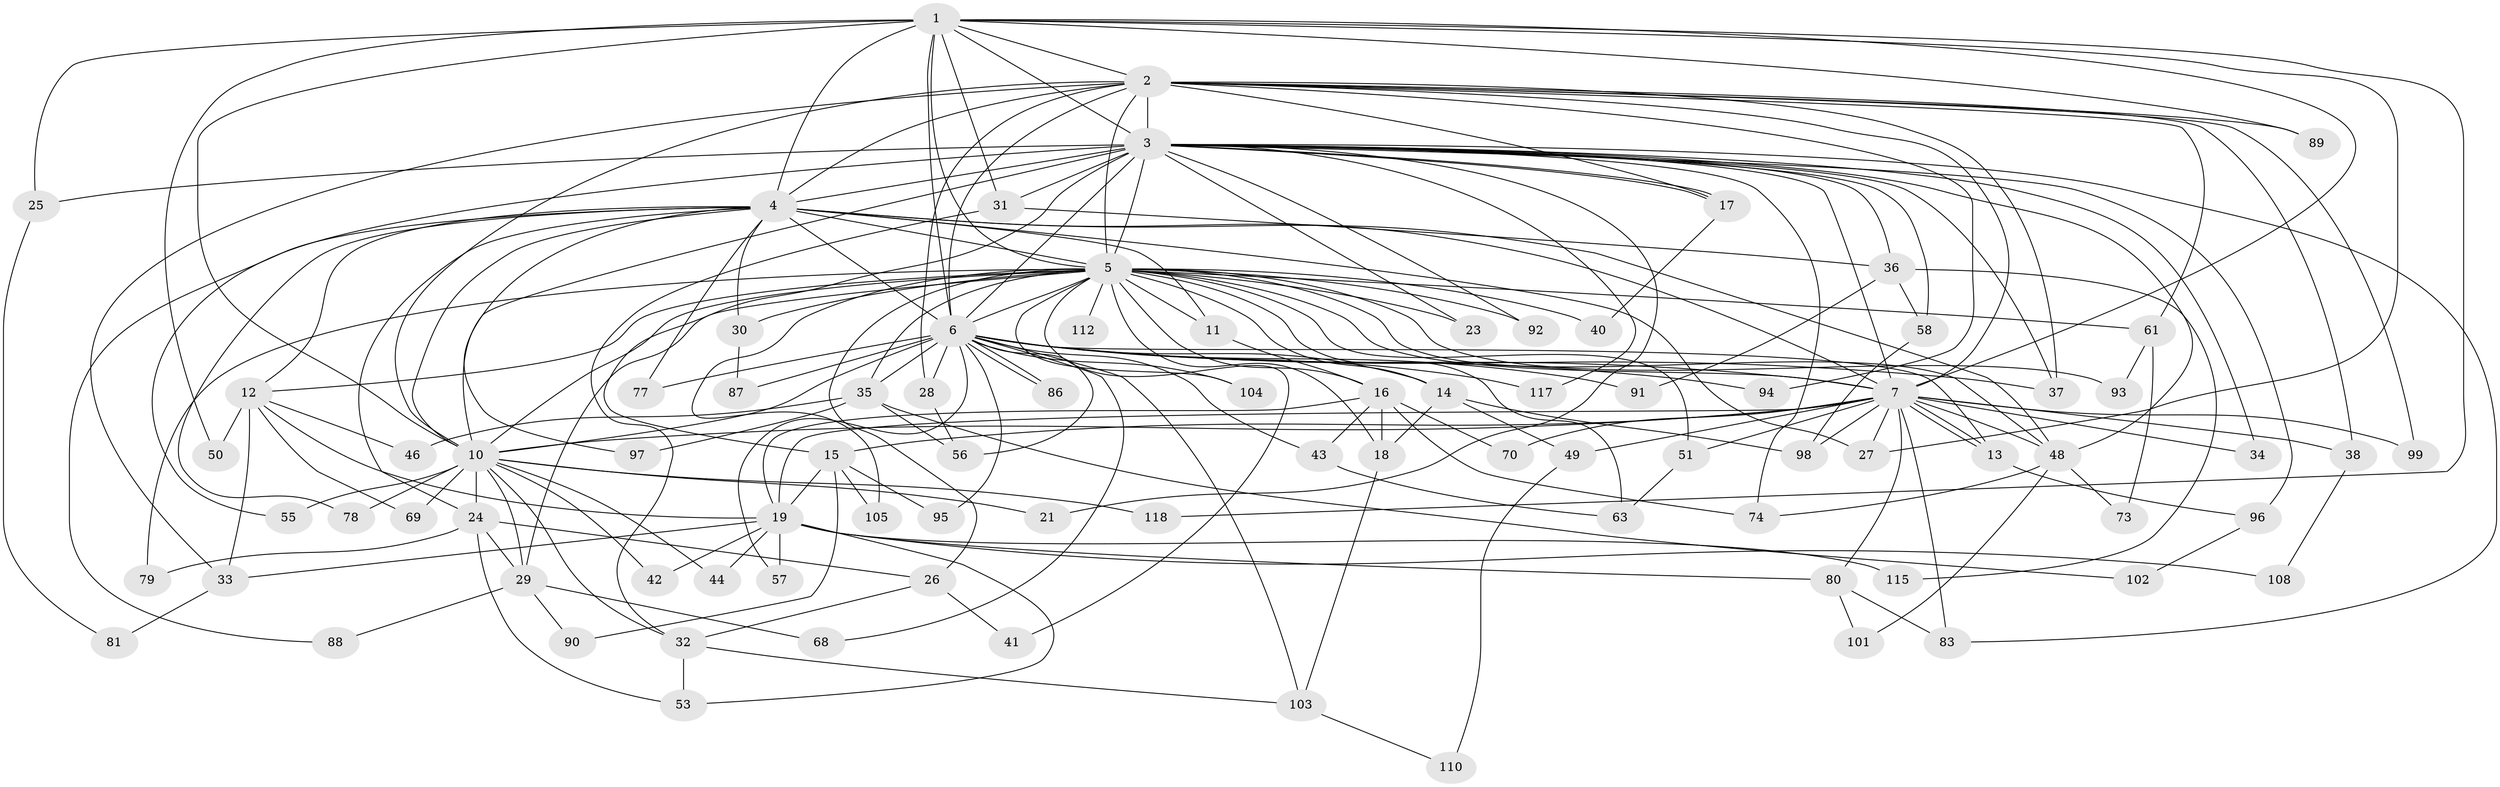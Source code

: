 // Generated by graph-tools (version 1.1) at 2025/51/02/27/25 19:51:42]
// undirected, 87 vertices, 204 edges
graph export_dot {
graph [start="1"]
  node [color=gray90,style=filled];
  1 [super="+22"];
  2 [super="+65"];
  3 [super="+8"];
  4 [super="+72"];
  5 [super="+9"];
  6 [super="+54"];
  7 [super="+64"];
  10 [super="+62"];
  11;
  12 [super="+66"];
  13 [super="+20"];
  14;
  15 [super="+85"];
  16 [super="+47"];
  17 [super="+71"];
  18 [super="+67"];
  19 [super="+59"];
  21;
  23;
  24 [super="+75"];
  25;
  26 [super="+82"];
  27 [super="+114"];
  28;
  29 [super="+106"];
  30;
  31;
  32 [super="+111"];
  33;
  34 [super="+100"];
  35 [super="+45"];
  36 [super="+39"];
  37 [super="+76"];
  38;
  40;
  41;
  42;
  43;
  44;
  46;
  48 [super="+60"];
  49 [super="+52"];
  50;
  51;
  53;
  55;
  56 [super="+116"];
  57;
  58;
  61;
  63 [super="+84"];
  68;
  69;
  70;
  73;
  74 [super="+109"];
  77;
  78;
  79;
  80 [super="+113"];
  81;
  83;
  86;
  87;
  88;
  89;
  90;
  91;
  92;
  93;
  94;
  95;
  96;
  97;
  98 [super="+107"];
  99;
  101;
  102;
  103;
  104;
  105;
  108;
  110;
  112;
  115;
  117;
  118;
  1 -- 2;
  1 -- 3 [weight=2];
  1 -- 4;
  1 -- 5 [weight=2];
  1 -- 6 [weight=2];
  1 -- 7;
  1 -- 10;
  1 -- 25;
  1 -- 27;
  1 -- 31;
  1 -- 50;
  1 -- 89;
  1 -- 118;
  2 -- 3 [weight=2];
  2 -- 4;
  2 -- 5 [weight=2];
  2 -- 6;
  2 -- 7;
  2 -- 10 [weight=2];
  2 -- 28;
  2 -- 33;
  2 -- 37;
  2 -- 38;
  2 -- 61;
  2 -- 89;
  2 -- 94;
  2 -- 99;
  2 -- 17;
  3 -- 4 [weight=2];
  3 -- 5 [weight=4];
  3 -- 6 [weight=2];
  3 -- 7 [weight=2];
  3 -- 10 [weight=3];
  3 -- 15;
  3 -- 17;
  3 -- 17;
  3 -- 21;
  3 -- 25;
  3 -- 31;
  3 -- 34 [weight=2];
  3 -- 36;
  3 -- 58;
  3 -- 83;
  3 -- 96;
  3 -- 117;
  3 -- 37;
  3 -- 74;
  3 -- 48;
  3 -- 55;
  3 -- 23;
  3 -- 92;
  4 -- 5 [weight=2];
  4 -- 6;
  4 -- 7;
  4 -- 10;
  4 -- 11;
  4 -- 12;
  4 -- 24;
  4 -- 30;
  4 -- 77;
  4 -- 78;
  4 -- 88;
  4 -- 97;
  4 -- 48;
  4 -- 27;
  5 -- 6 [weight=3];
  5 -- 7 [weight=2];
  5 -- 10 [weight=2];
  5 -- 11;
  5 -- 14;
  5 -- 29 [weight=2];
  5 -- 30;
  5 -- 35 [weight=2];
  5 -- 41;
  5 -- 51;
  5 -- 92;
  5 -- 105;
  5 -- 112 [weight=2];
  5 -- 12;
  5 -- 79;
  5 -- 16;
  5 -- 23;
  5 -- 26;
  5 -- 93;
  5 -- 40;
  5 -- 104;
  5 -- 48;
  5 -- 61;
  5 -- 18;
  5 -- 63;
  6 -- 7;
  6 -- 10;
  6 -- 14;
  6 -- 28;
  6 -- 35;
  6 -- 43;
  6 -- 56;
  6 -- 57;
  6 -- 77;
  6 -- 86;
  6 -- 86;
  6 -- 91;
  6 -- 94;
  6 -- 95;
  6 -- 103;
  6 -- 104;
  6 -- 117;
  6 -- 68;
  6 -- 87;
  6 -- 37;
  6 -- 13;
  7 -- 10;
  7 -- 13;
  7 -- 13;
  7 -- 15;
  7 -- 19;
  7 -- 27;
  7 -- 34;
  7 -- 38;
  7 -- 49 [weight=2];
  7 -- 51;
  7 -- 70;
  7 -- 80;
  7 -- 83;
  7 -- 99;
  7 -- 48;
  7 -- 98;
  10 -- 21;
  10 -- 24;
  10 -- 29;
  10 -- 32;
  10 -- 42;
  10 -- 44;
  10 -- 55;
  10 -- 69;
  10 -- 78;
  10 -- 118;
  11 -- 16;
  12 -- 19;
  12 -- 46;
  12 -- 50;
  12 -- 33;
  12 -- 69;
  13 -- 96;
  14 -- 18;
  14 -- 49;
  14 -- 98;
  15 -- 90;
  15 -- 95;
  15 -- 105;
  15 -- 19;
  16 -- 18;
  16 -- 43;
  16 -- 70;
  16 -- 19;
  16 -- 74;
  17 -- 40;
  18 -- 103;
  19 -- 33;
  19 -- 42;
  19 -- 44;
  19 -- 57;
  19 -- 80;
  19 -- 108;
  19 -- 115;
  19 -- 53;
  24 -- 26;
  24 -- 53;
  24 -- 79;
  24 -- 29;
  25 -- 81;
  26 -- 41;
  26 -- 32;
  28 -- 56;
  29 -- 68;
  29 -- 88;
  29 -- 90;
  30 -- 87;
  31 -- 32;
  31 -- 36 [weight=2];
  32 -- 53;
  32 -- 103;
  33 -- 81;
  35 -- 102;
  35 -- 97;
  35 -- 56;
  35 -- 46;
  36 -- 91;
  36 -- 115;
  36 -- 58;
  38 -- 108;
  43 -- 63;
  48 -- 73;
  48 -- 74;
  48 -- 101;
  49 -- 110;
  51 -- 63;
  58 -- 98;
  61 -- 73;
  61 -- 93;
  80 -- 101;
  80 -- 83;
  96 -- 102;
  103 -- 110;
}
